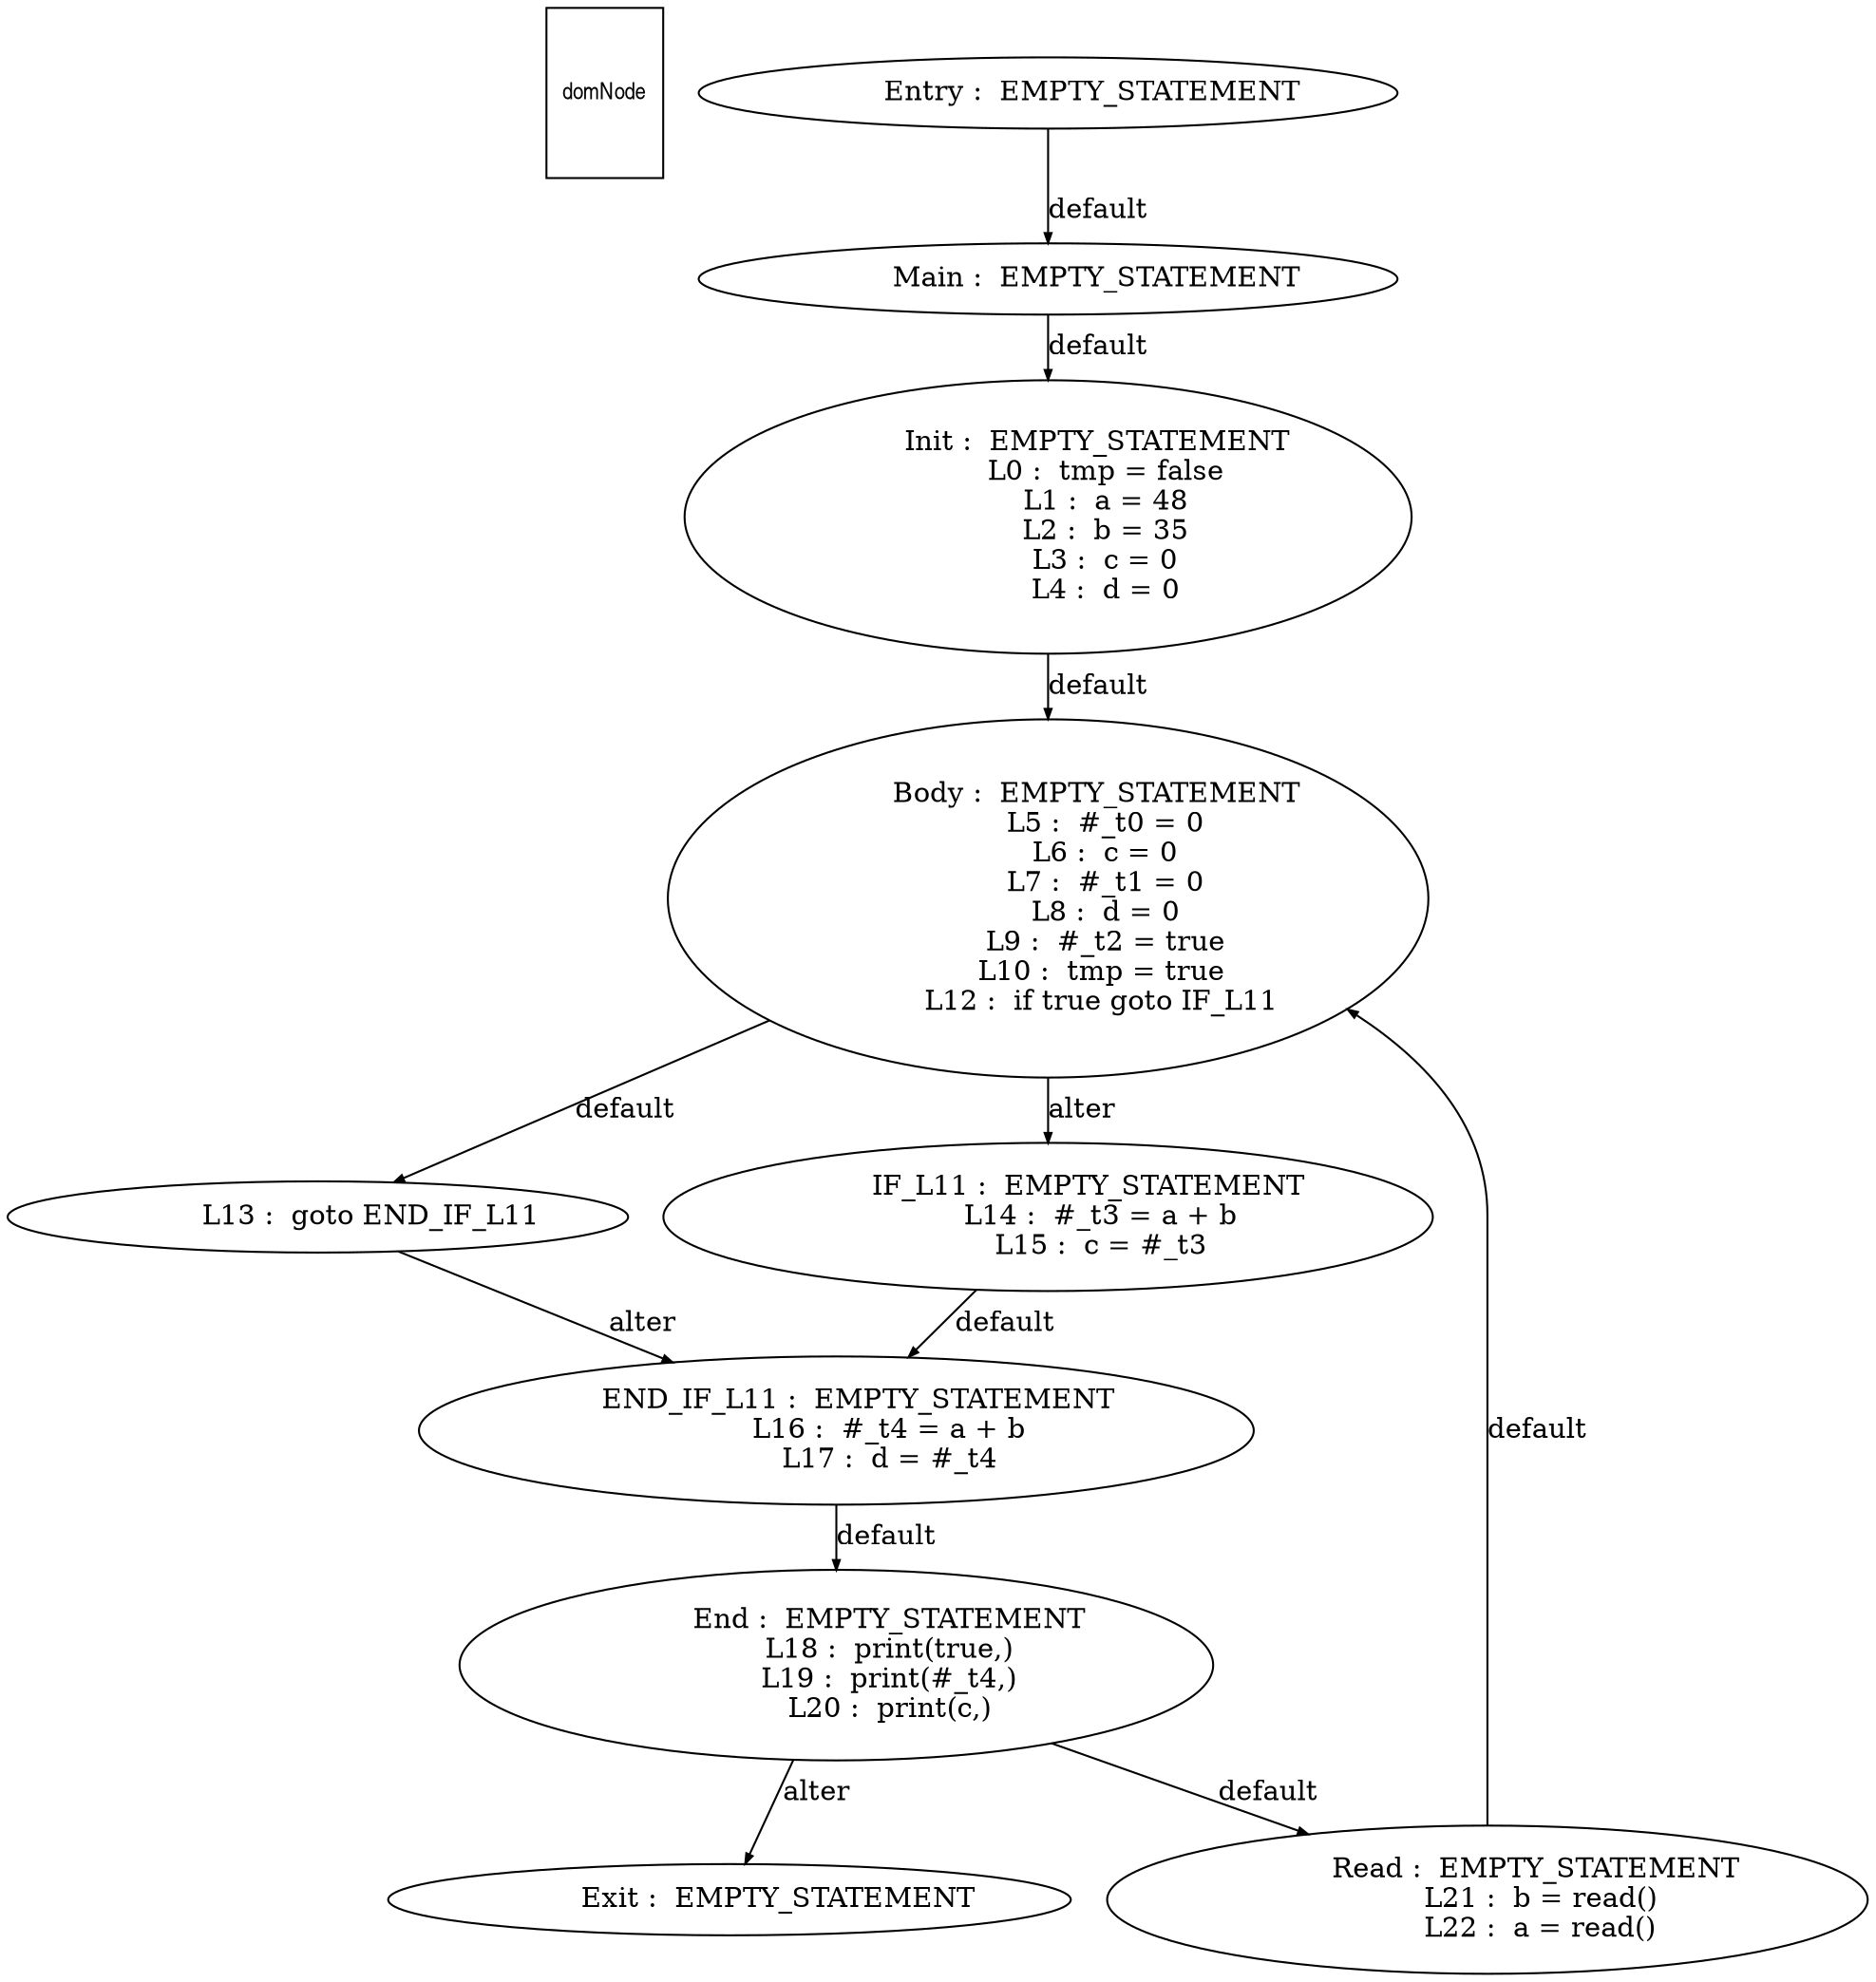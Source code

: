 digraph G {
  ranksep=.25;
  edge [arrowsize=.5]
  domNode [shape=rectangle, fontname="ArialNarrow",
        fontsize=12,  height=1.2];
  "           Main :  EMPTY_STATEMENT
"; "           Init :  EMPTY_STATEMENT
             L0 :  tmp = false
             L1 :  a = 48
             L2 :  b = 35
             L3 :  c = 0
             L4 :  d = 0
"; "           Body :  EMPTY_STATEMENT
             L5 :  #_t0 = 0
             L6 :  c = 0
             L7 :  #_t1 = 0
             L8 :  d = 0
             L9 :  #_t2 = true
            L10 :  tmp = true
            L12 :  if true goto IF_L11
"; "            L13 :  goto END_IF_L11
"; "         IF_L11 :  EMPTY_STATEMENT
            L14 :  #_t3 = a + b
            L15 :  c = #_t3
"; "     END_IF_L11 :  EMPTY_STATEMENT
            L16 :  #_t4 = a + b
            L17 :  d = #_t4
"; "          Entry :  EMPTY_STATEMENT
"; "            End :  EMPTY_STATEMENT
            L18 :  print(true,)
            L19 :  print(#_t4,)
            L20 :  print(c,)
"; "           Exit :  EMPTY_STATEMENT
"; "           Read :  EMPTY_STATEMENT
            L21 :  b = read()
            L22 :  a = read()
"; 
  "           Main :  EMPTY_STATEMENT
" -> "           Init :  EMPTY_STATEMENT
             L0 :  tmp = false
             L1 :  a = 48
             L2 :  b = 35
             L3 :  c = 0
             L4 :  d = 0
"  [label="default"];
  "           Init :  EMPTY_STATEMENT
             L0 :  tmp = false
             L1 :  a = 48
             L2 :  b = 35
             L3 :  c = 0
             L4 :  d = 0
" -> "           Body :  EMPTY_STATEMENT
             L5 :  #_t0 = 0
             L6 :  c = 0
             L7 :  #_t1 = 0
             L8 :  d = 0
             L9 :  #_t2 = true
            L10 :  tmp = true
            L12 :  if true goto IF_L11
"  [label="default"];
  "           Body :  EMPTY_STATEMENT
             L5 :  #_t0 = 0
             L6 :  c = 0
             L7 :  #_t1 = 0
             L8 :  d = 0
             L9 :  #_t2 = true
            L10 :  tmp = true
            L12 :  if true goto IF_L11
" -> "            L13 :  goto END_IF_L11
"  [label="default"];
  "           Body :  EMPTY_STATEMENT
             L5 :  #_t0 = 0
             L6 :  c = 0
             L7 :  #_t1 = 0
             L8 :  d = 0
             L9 :  #_t2 = true
            L10 :  tmp = true
            L12 :  if true goto IF_L11
" -> "         IF_L11 :  EMPTY_STATEMENT
            L14 :  #_t3 = a + b
            L15 :  c = #_t3
"  [label="alter"];
  "            L13 :  goto END_IF_L11
" -> "     END_IF_L11 :  EMPTY_STATEMENT
            L16 :  #_t4 = a + b
            L17 :  d = #_t4
"  [label="alter"];
  "         IF_L11 :  EMPTY_STATEMENT
            L14 :  #_t3 = a + b
            L15 :  c = #_t3
" -> "     END_IF_L11 :  EMPTY_STATEMENT
            L16 :  #_t4 = a + b
            L17 :  d = #_t4
"  [label="default"];
  "     END_IF_L11 :  EMPTY_STATEMENT
            L16 :  #_t4 = a + b
            L17 :  d = #_t4
" -> "            End :  EMPTY_STATEMENT
            L18 :  print(true,)
            L19 :  print(#_t4,)
            L20 :  print(c,)
"  [label="default"];
  "          Entry :  EMPTY_STATEMENT
" -> "           Main :  EMPTY_STATEMENT
"  [label="default"];
  "            End :  EMPTY_STATEMENT
            L18 :  print(true,)
            L19 :  print(#_t4,)
            L20 :  print(c,)
" -> "           Read :  EMPTY_STATEMENT
            L21 :  b = read()
            L22 :  a = read()
"  [label="default"];
  "            End :  EMPTY_STATEMENT
            L18 :  print(true,)
            L19 :  print(#_t4,)
            L20 :  print(c,)
" -> "           Exit :  EMPTY_STATEMENT
"  [label="alter"];
  "           Read :  EMPTY_STATEMENT
            L21 :  b = read()
            L22 :  a = read()
" -> "           Body :  EMPTY_STATEMENT
             L5 :  #_t0 = 0
             L6 :  c = 0
             L7 :  #_t1 = 0
             L8 :  d = 0
             L9 :  #_t2 = true
            L10 :  tmp = true
            L12 :  if true goto IF_L11
"  [label="default"];
}
